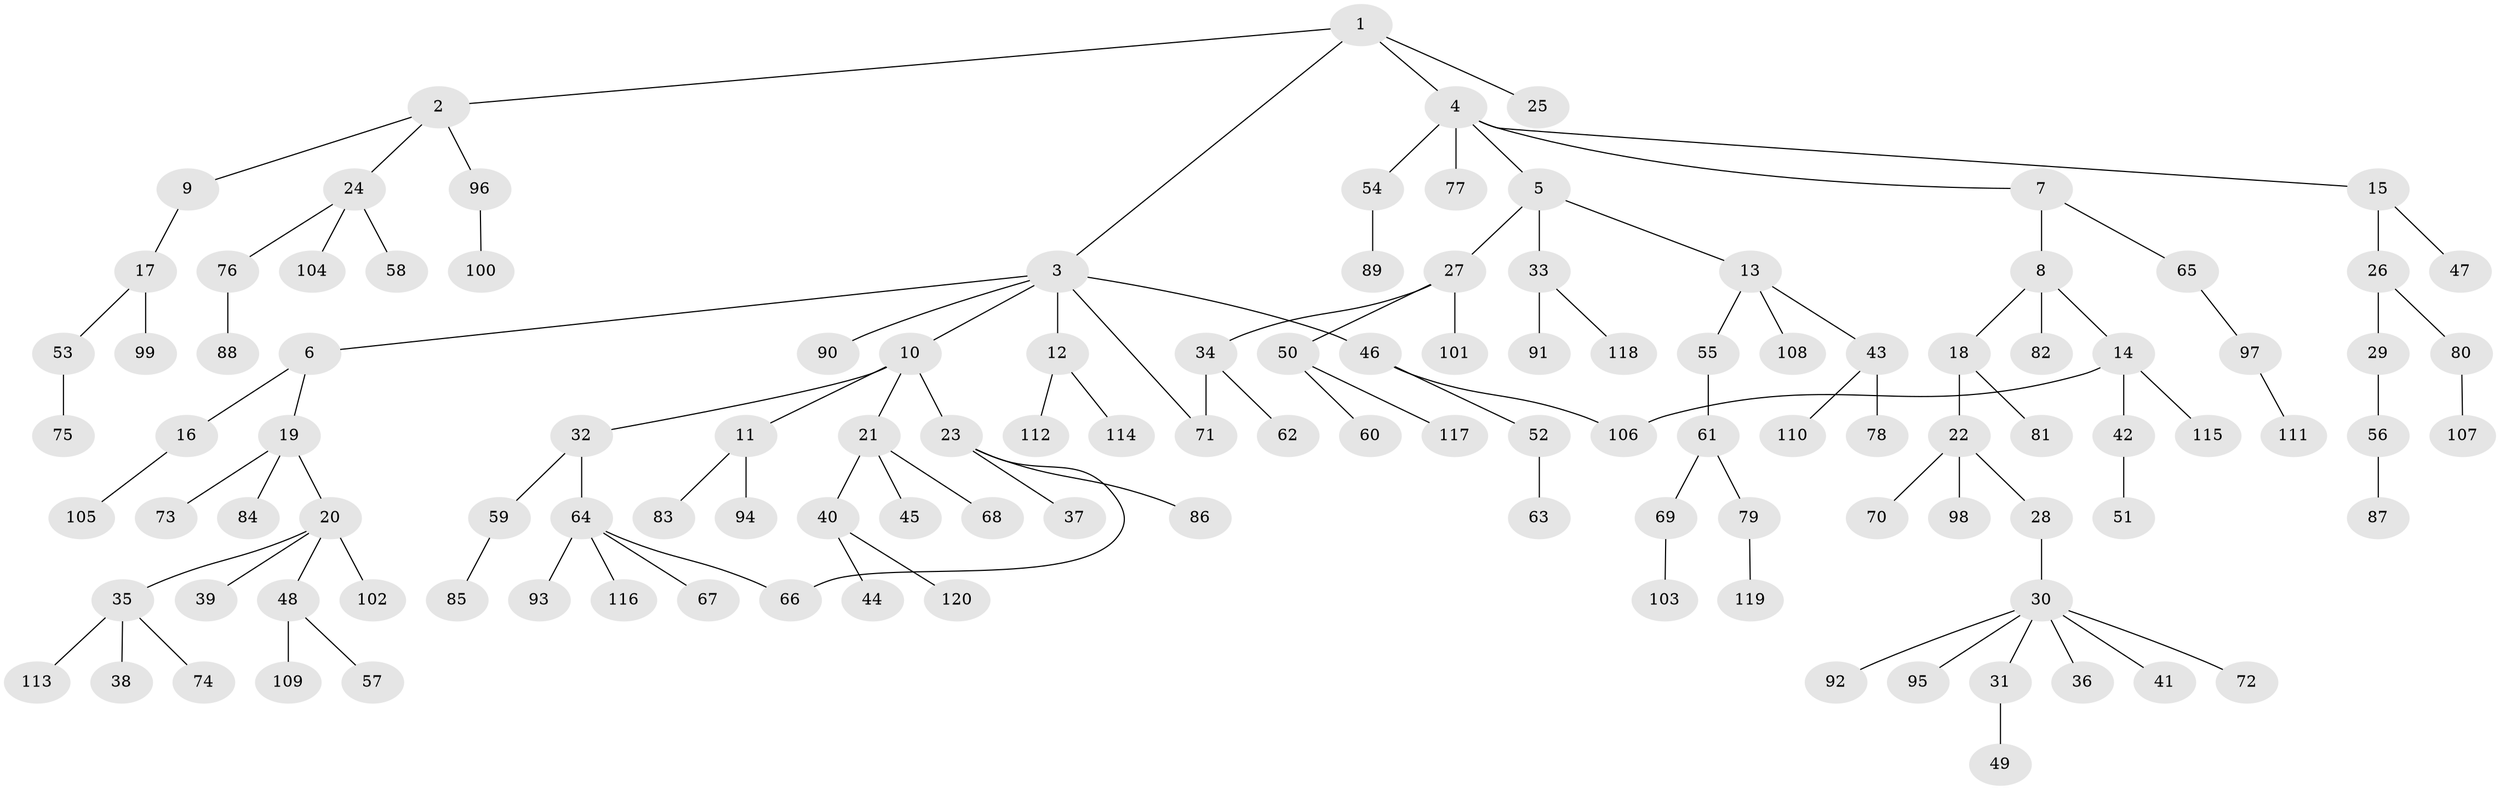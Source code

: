 // Generated by graph-tools (version 1.1) at 2025/10/02/27/25 16:10:56]
// undirected, 120 vertices, 122 edges
graph export_dot {
graph [start="1"]
  node [color=gray90,style=filled];
  1;
  2;
  3;
  4;
  5;
  6;
  7;
  8;
  9;
  10;
  11;
  12;
  13;
  14;
  15;
  16;
  17;
  18;
  19;
  20;
  21;
  22;
  23;
  24;
  25;
  26;
  27;
  28;
  29;
  30;
  31;
  32;
  33;
  34;
  35;
  36;
  37;
  38;
  39;
  40;
  41;
  42;
  43;
  44;
  45;
  46;
  47;
  48;
  49;
  50;
  51;
  52;
  53;
  54;
  55;
  56;
  57;
  58;
  59;
  60;
  61;
  62;
  63;
  64;
  65;
  66;
  67;
  68;
  69;
  70;
  71;
  72;
  73;
  74;
  75;
  76;
  77;
  78;
  79;
  80;
  81;
  82;
  83;
  84;
  85;
  86;
  87;
  88;
  89;
  90;
  91;
  92;
  93;
  94;
  95;
  96;
  97;
  98;
  99;
  100;
  101;
  102;
  103;
  104;
  105;
  106;
  107;
  108;
  109;
  110;
  111;
  112;
  113;
  114;
  115;
  116;
  117;
  118;
  119;
  120;
  1 -- 2;
  1 -- 3;
  1 -- 4;
  1 -- 25;
  2 -- 9;
  2 -- 24;
  2 -- 96;
  3 -- 6;
  3 -- 10;
  3 -- 12;
  3 -- 46;
  3 -- 71;
  3 -- 90;
  4 -- 5;
  4 -- 7;
  4 -- 15;
  4 -- 54;
  4 -- 77;
  5 -- 13;
  5 -- 27;
  5 -- 33;
  6 -- 16;
  6 -- 19;
  7 -- 8;
  7 -- 65;
  8 -- 14;
  8 -- 18;
  8 -- 82;
  9 -- 17;
  10 -- 11;
  10 -- 21;
  10 -- 23;
  10 -- 32;
  11 -- 83;
  11 -- 94;
  12 -- 112;
  12 -- 114;
  13 -- 43;
  13 -- 55;
  13 -- 108;
  14 -- 42;
  14 -- 115;
  14 -- 106;
  15 -- 26;
  15 -- 47;
  16 -- 105;
  17 -- 53;
  17 -- 99;
  18 -- 22;
  18 -- 81;
  19 -- 20;
  19 -- 73;
  19 -- 84;
  20 -- 35;
  20 -- 39;
  20 -- 48;
  20 -- 102;
  21 -- 40;
  21 -- 45;
  21 -- 68;
  22 -- 28;
  22 -- 70;
  22 -- 98;
  23 -- 37;
  23 -- 86;
  23 -- 66;
  24 -- 58;
  24 -- 76;
  24 -- 104;
  26 -- 29;
  26 -- 80;
  27 -- 34;
  27 -- 50;
  27 -- 101;
  28 -- 30;
  29 -- 56;
  30 -- 31;
  30 -- 36;
  30 -- 41;
  30 -- 72;
  30 -- 92;
  30 -- 95;
  31 -- 49;
  32 -- 59;
  32 -- 64;
  33 -- 91;
  33 -- 118;
  34 -- 62;
  34 -- 71;
  35 -- 38;
  35 -- 74;
  35 -- 113;
  40 -- 44;
  40 -- 120;
  42 -- 51;
  43 -- 78;
  43 -- 110;
  46 -- 52;
  46 -- 106;
  48 -- 57;
  48 -- 109;
  50 -- 60;
  50 -- 117;
  52 -- 63;
  53 -- 75;
  54 -- 89;
  55 -- 61;
  56 -- 87;
  59 -- 85;
  61 -- 69;
  61 -- 79;
  64 -- 66;
  64 -- 67;
  64 -- 93;
  64 -- 116;
  65 -- 97;
  69 -- 103;
  76 -- 88;
  79 -- 119;
  80 -- 107;
  96 -- 100;
  97 -- 111;
}

